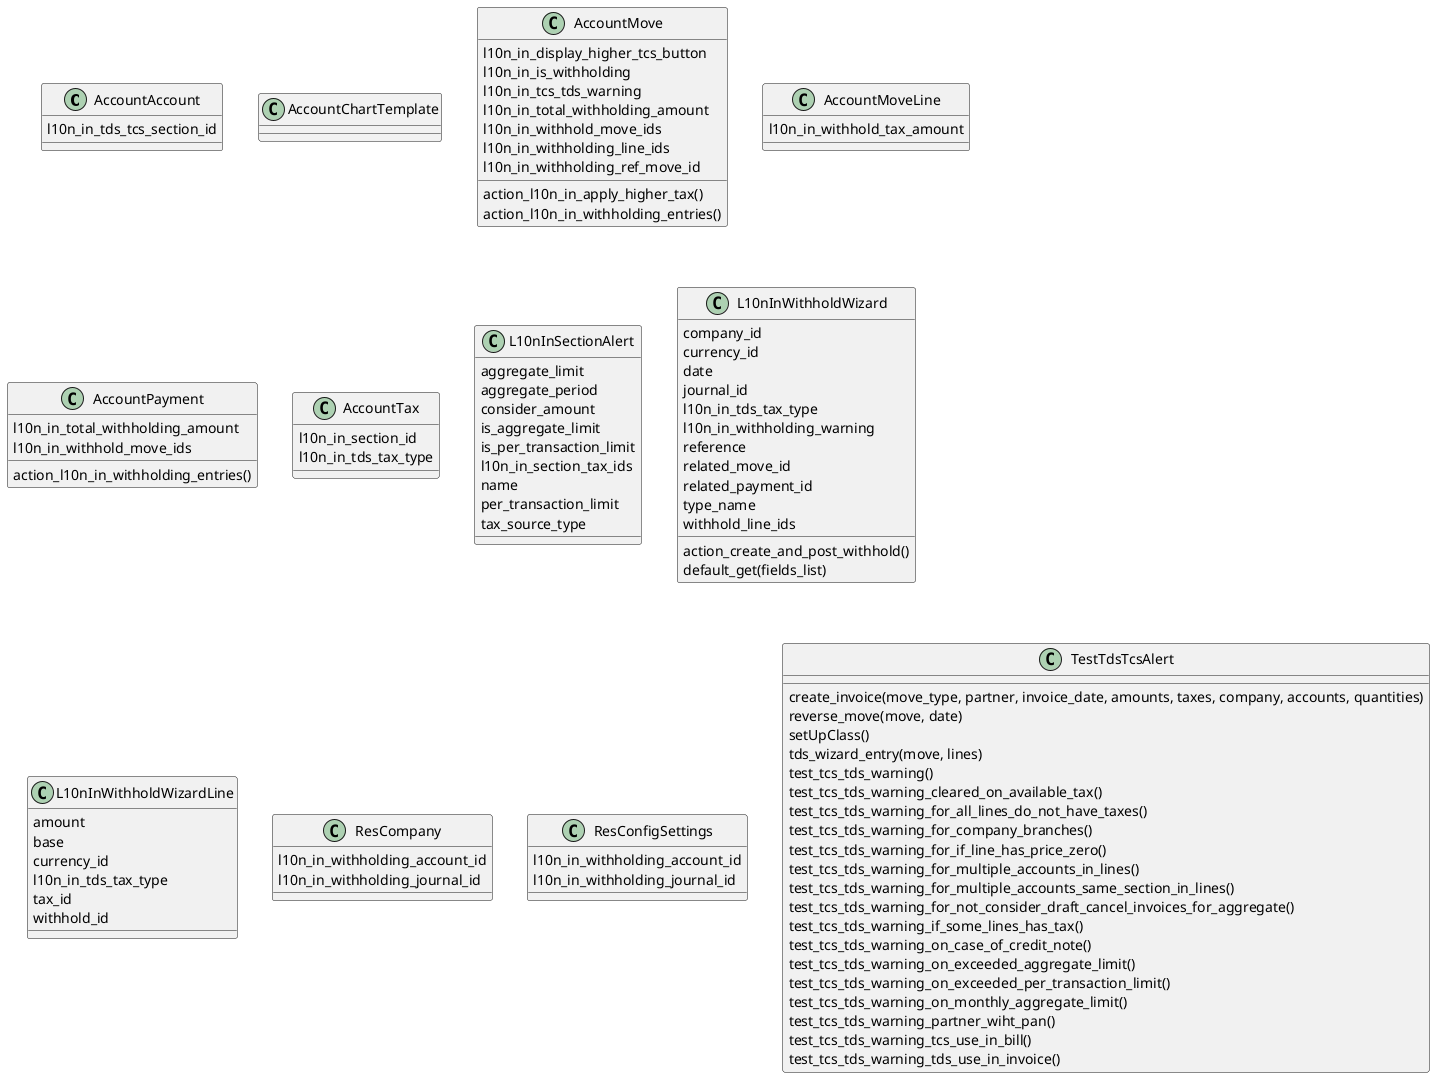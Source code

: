 @startuml classes_l10n_in_withholding
set namespaceSeparator none
class "AccountAccount" as odoo_src.odoo.addons.l10n_in_withholding.models.account_account.AccountAccount {
  l10n_in_tds_tcs_section_id
}
class "AccountChartTemplate" as odoo_src.odoo.addons.l10n_in_withholding.models.account_chart_template.AccountChartTemplate {
}
class "AccountMove" as odoo_src.odoo.addons.l10n_in_withholding.models.account_move.AccountMove {
  l10n_in_display_higher_tcs_button
  l10n_in_is_withholding
  l10n_in_tcs_tds_warning
  l10n_in_total_withholding_amount
  l10n_in_withhold_move_ids
  l10n_in_withholding_line_ids
  l10n_in_withholding_ref_move_id
  action_l10n_in_apply_higher_tax()
  action_l10n_in_withholding_entries()
}
class "AccountMoveLine" as odoo_src.odoo.addons.l10n_in_withholding.models.account_move_line.AccountMoveLine {
  l10n_in_withhold_tax_amount
}
class "AccountPayment" as odoo_src.odoo.addons.l10n_in_withholding.models.account_payment.AccountPayment {
  l10n_in_total_withholding_amount
  l10n_in_withhold_move_ids
  action_l10n_in_withholding_entries()
}
class "AccountTax" as odoo_src.odoo.addons.l10n_in_withholding.models.account_tax.AccountTax {
  l10n_in_section_id
  l10n_in_tds_tax_type
}
class "L10nInSectionAlert" as odoo_src.odoo.addons.l10n_in_withholding.models.l10n_in_section_alert.L10nInSectionAlert {
  aggregate_limit
  aggregate_period
  consider_amount
  is_aggregate_limit
  is_per_transaction_limit
  l10n_in_section_tax_ids
  name
  per_transaction_limit
  tax_source_type
}
class "L10nInWithholdWizard" as odoo_src.odoo.addons.l10n_in_withholding.wizard.l10n_in_withhold_wizard.L10nInWithholdWizard {
  company_id
  currency_id
  date
  journal_id
  l10n_in_tds_tax_type
  l10n_in_withholding_warning
  reference
  related_move_id
  related_payment_id
  type_name
  withhold_line_ids
  action_create_and_post_withhold()
  default_get(fields_list)
}
class "L10nInWithholdWizardLine" as odoo_src.odoo.addons.l10n_in_withholding.wizard.l10n_in_withhold_wizard.L10nInWithholdWizardLine {
  amount
  base
  currency_id
  l10n_in_tds_tax_type
  tax_id
  withhold_id
}
class "ResCompany" as odoo_src.odoo.addons.l10n_in_withholding.models.res_company.ResCompany {
  l10n_in_withholding_account_id
  l10n_in_withholding_journal_id
}
class "ResConfigSettings" as odoo_src.odoo.addons.l10n_in_withholding.models.res_config_settings.ResConfigSettings {
  l10n_in_withholding_account_id
  l10n_in_withholding_journal_id
}
class "TestTdsTcsAlert" as odoo_src.odoo.addons.l10n_in_withholding.tests.test_tds_tcs_alert.TestTdsTcsAlert {
  create_invoice(move_type, partner, invoice_date, amounts, taxes, company, accounts, quantities)
  reverse_move(move, date)
  setUpClass()
  tds_wizard_entry(move, lines)
  test_tcs_tds_warning()
  test_tcs_tds_warning_cleared_on_available_tax()
  test_tcs_tds_warning_for_all_lines_do_not_have_taxes()
  test_tcs_tds_warning_for_company_branches()
  test_tcs_tds_warning_for_if_line_has_price_zero()
  test_tcs_tds_warning_for_multiple_accounts_in_lines()
  test_tcs_tds_warning_for_multiple_accounts_same_section_in_lines()
  test_tcs_tds_warning_for_not_consider_draft_cancel_invoices_for_aggregate()
  test_tcs_tds_warning_if_some_lines_has_tax()
  test_tcs_tds_warning_on_case_of_credit_note()
  test_tcs_tds_warning_on_exceeded_aggregate_limit()
  test_tcs_tds_warning_on_exceeded_per_transaction_limit()
  test_tcs_tds_warning_on_monthly_aggregate_limit()
  test_tcs_tds_warning_partner_wiht_pan()
  test_tcs_tds_warning_tcs_use_in_bill()
  test_tcs_tds_warning_tds_use_in_invoice()
}
@enduml
